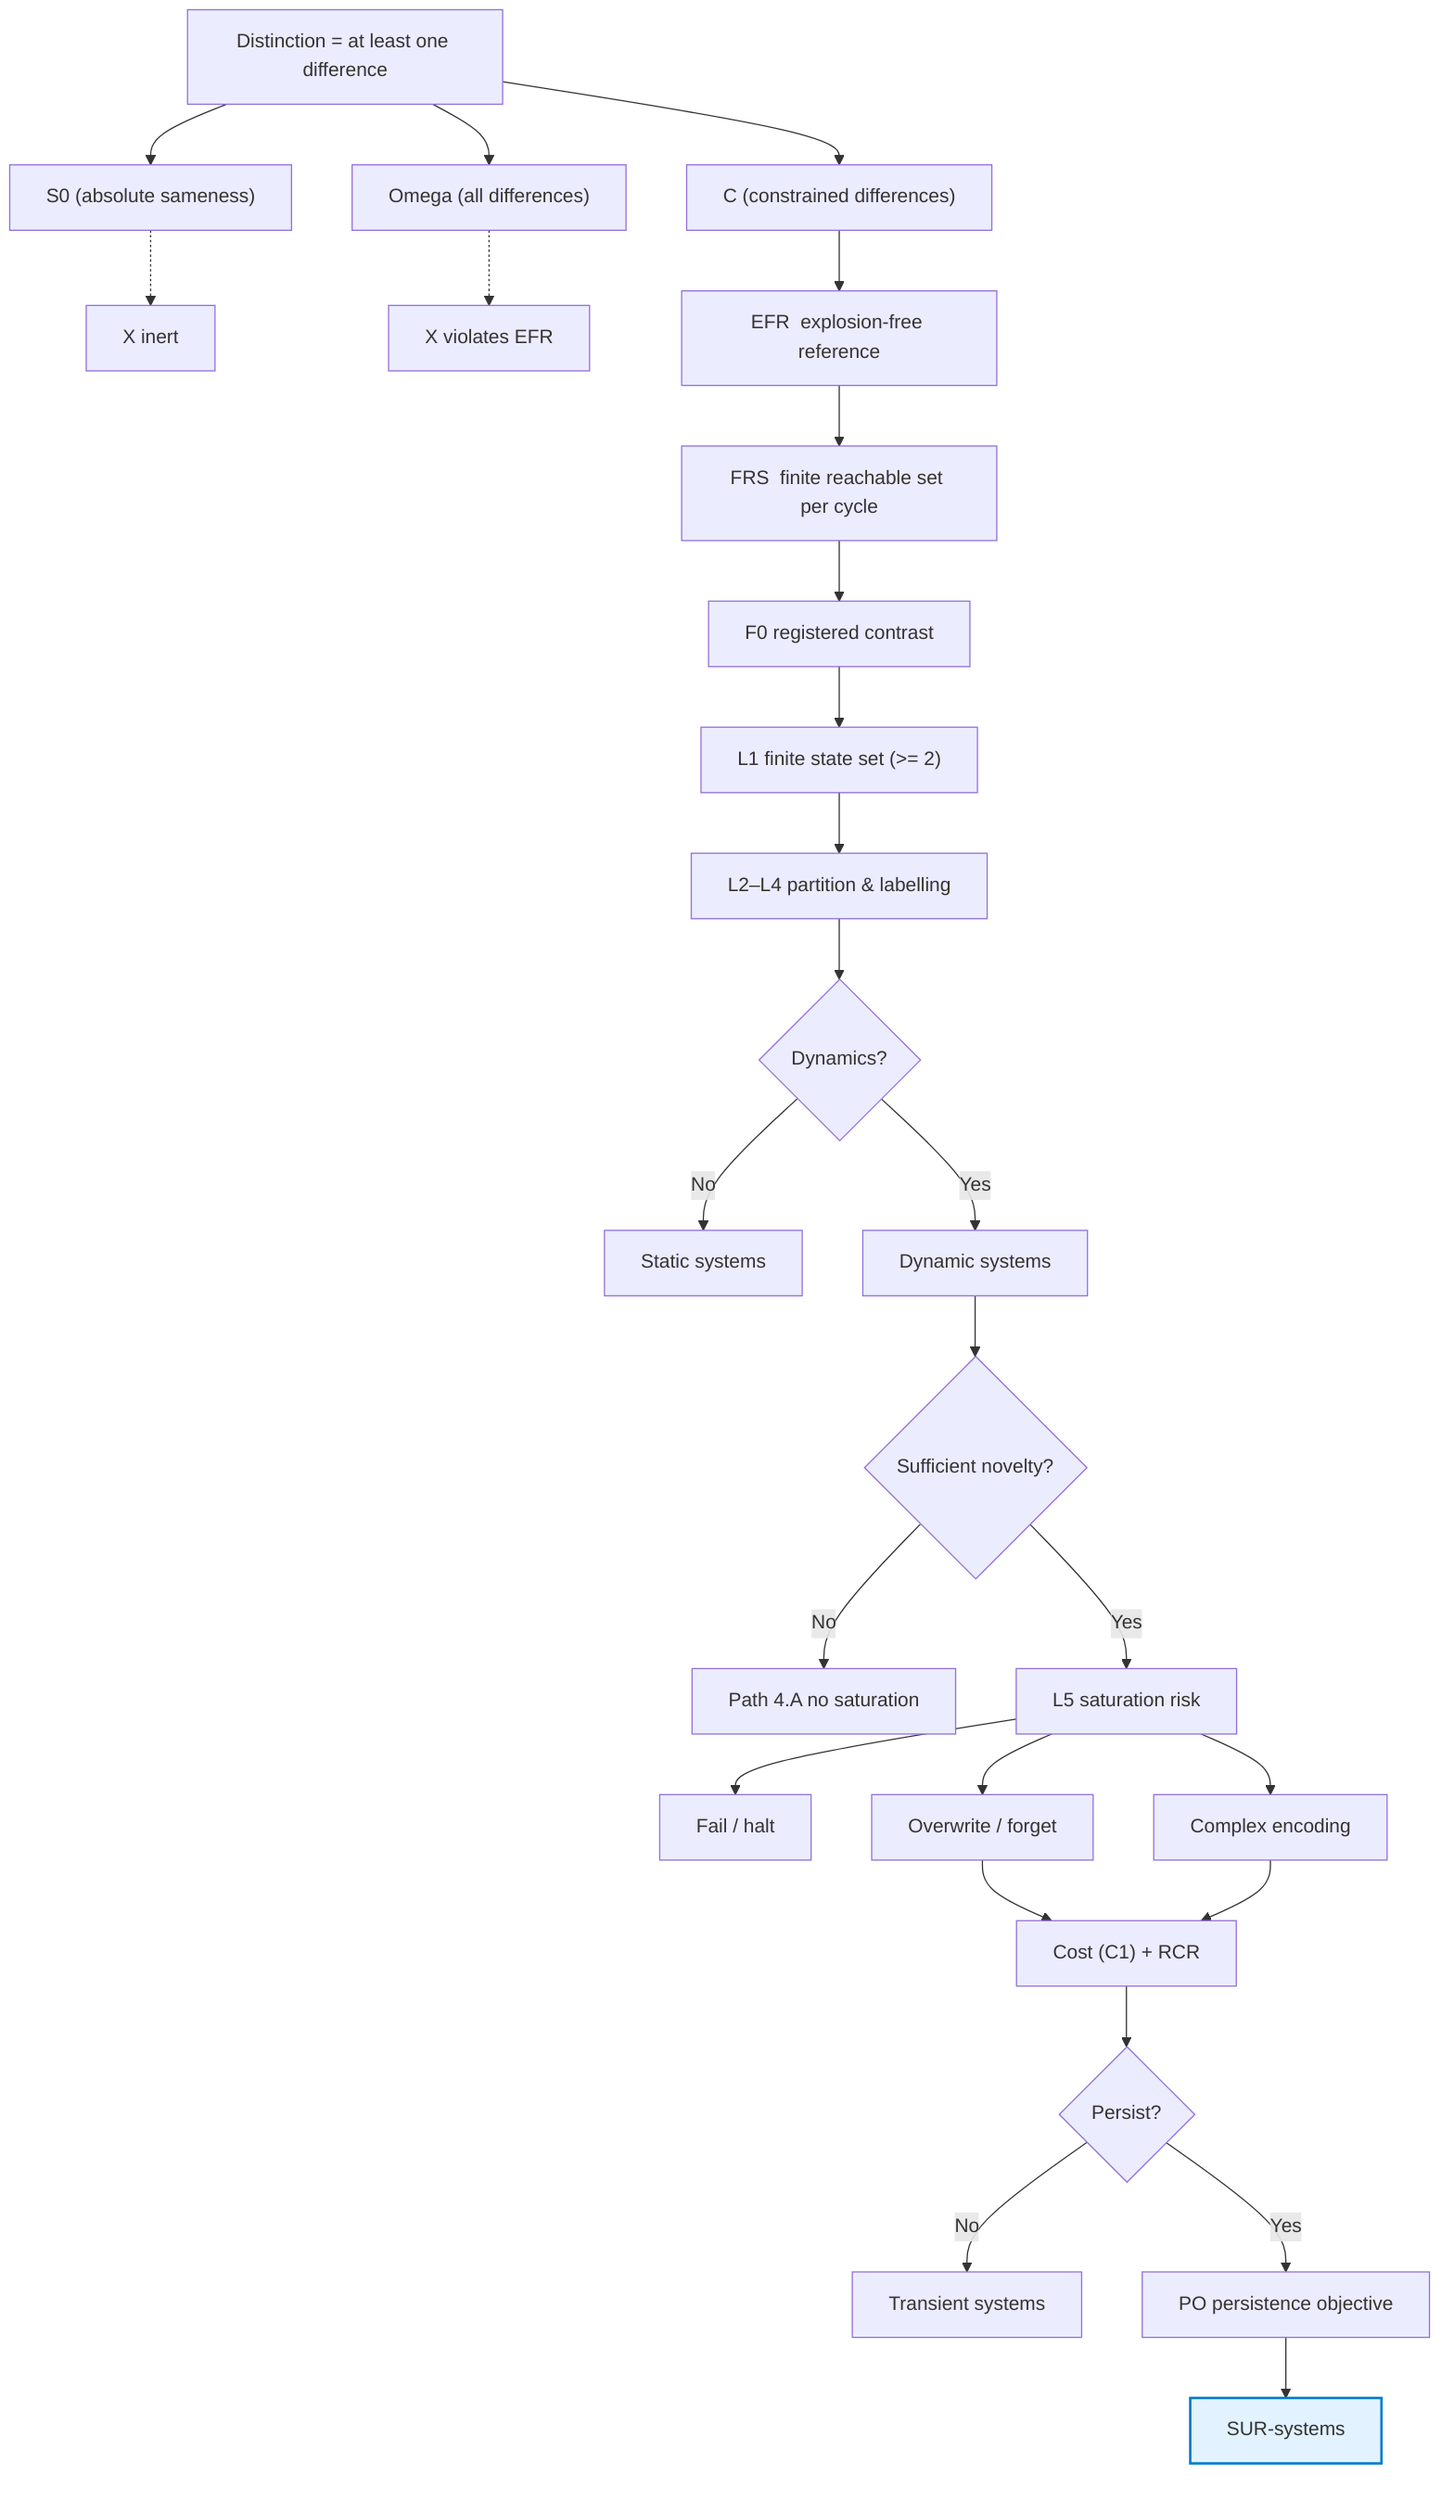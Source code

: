 flowchart TD
    %% Level 0 – starting point
    A0["Distinction = at least one difference"]

    %% Level 1 – exhaustive partition
    A0 --> A1a["S0 (absolute sameness)"]
    A0 --> A1b["Omega (all differences)"]
    A0 --> A1c["C (constrained differences)"]

    %% Eliminate non-viable branches
    A1a -.-> Z1["X  inert"]
    A1b -.-> Z2["X  violates EFR"]

    %% Viability filter
    A1c --> B0["EFR  explosion-free reference"]

    %% Operational finiteness
    B0  --> B1["FRS  finite reachable set per cycle"]
    B1  --> B2["F0  registered contrast"]

    %% Static consequences
    B2  --> C1["L1  finite state set (>= 2)"]
    C1  --> C2["L2–L4  partition & labelling"]

    %% Behaviour space
    C2  --> D0{"Dynamics?"}
    D0  -->|No | D1["Static systems"]
    D0  -->|Yes| D2["Dynamic systems"]

    %% Interaction / novelty
    D2  --> E0{"Sufficient novelty?"}
    E0  -->|No | E1["Path 4.A  no saturation"]
    E0  -->|Yes| E2["L5  saturation risk"]

    %% Responses to saturation
    E2  --> F1["Fail / halt"]
    E2  --> F2["Overwrite / forget"]
    E2  --> F3["Complex encoding"]

    %% Cost landscape
    F2  --> G0["Cost (C1) + RCR"]
    F3  --> G0
    G0  --> H0{"Persist?"}

    H0  -->|No | H1["Transient systems"]
    H0  -->|Yes| H2["PO  persistence objective"]

    %% Forced optimisation
    H2  --> I0["SUR-systems"]

    %% Highlight final node
    classDef final fill:#e2f2ff,stroke:#007acc,stroke-width:2px;
    class I0 final